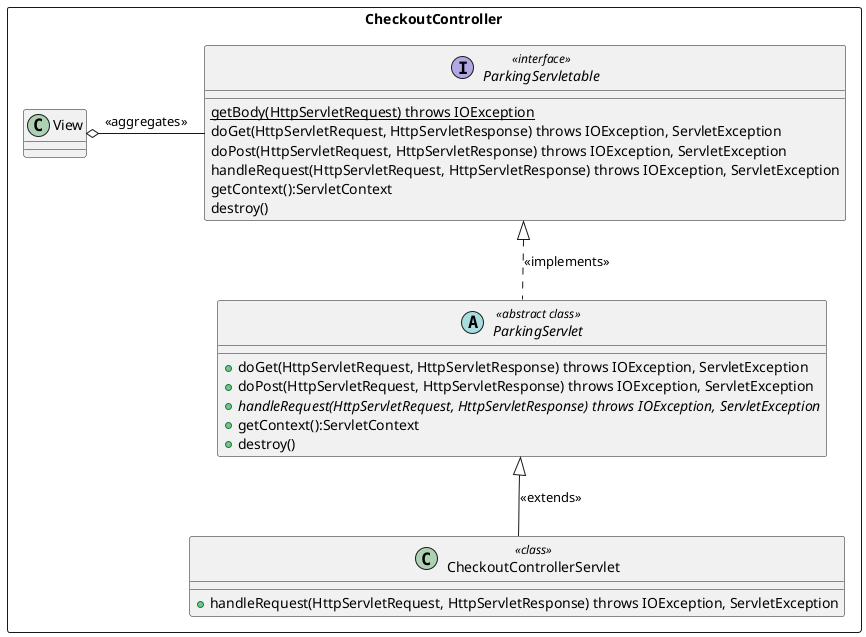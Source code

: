 @startuml
rectangle CheckoutController {
    class View{}

    interface  ParkingServletable <<interface>>{
        {static} getBody(HttpServletRequest) throws IOException
        doGet(HttpServletRequest, HttpServletResponse) throws IOException, ServletException
        doPost(HttpServletRequest, HttpServletResponse) throws IOException, ServletException
        handleRequest(HttpServletRequest, HttpServletResponse) throws IOException, ServletException
        getContext():ServletContext
        destroy()
    }

    abstract class ParkingServlet <<abstract class>> {
        +doGet(HttpServletRequest, HttpServletResponse) throws IOException, ServletException
        +doPost(HttpServletRequest, HttpServletResponse) throws IOException, ServletException
        +{abstract} handleRequest(HttpServletRequest, HttpServletResponse) throws IOException, ServletException
        +getContext():ServletContext
        +destroy()
    }

    class CheckoutControllerServlet <<class>> {
        +handleRequest(HttpServletRequest, HttpServletResponse) throws IOException, ServletException
    }

    View o-right- ParkingServletable: <<aggregates>>
    ParkingServlet .up.|> ParkingServletable: <<implements>>
    CheckoutControllerServlet -up-|> ParkingServlet: <<extends>>

}
@enduml